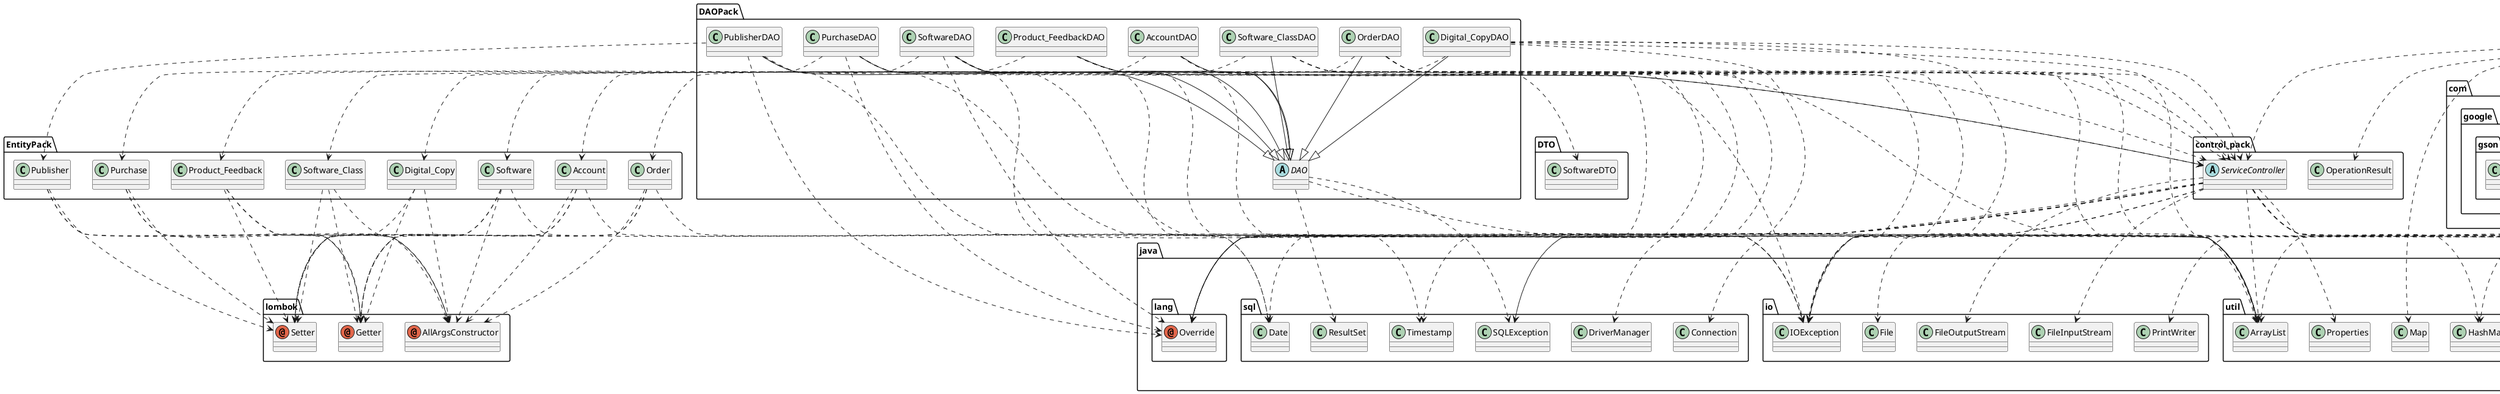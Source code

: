 @startuml
abstract class DAOPack.DAO
abstract class control_pack.ServiceController
annotation java.lang.Override
annotation lombok.AllArgsConstructor
annotation lombok.Getter
annotation lombok.Setter
class DAOPack.AccountDAO
class DAOPack.Digital_CopyDAO
class DAOPack.OrderDAO
class DAOPack.Product_FeedbackDAO
class DAOPack.PublisherDAO
class DAOPack.PurchaseDAO
class DAOPack.SoftwareDAO
class DAOPack.Software_ClassDAO
class DTO.SoftwareDTO
class EntityPack.Account
class EntityPack.Digital_Copy
class EntityPack.Order
class EntityPack.Product_Feedback
class EntityPack.Publisher
class EntityPack.Purchase
class EntityPack.Software
class EntityPack.Software_Class
class Servlets.MainServlet
class com.google.gson.Gson
class control_pack.OperationResult
class java.io.File
class java.io.FileInputStream
class java.io.FileOutputStream
class java.io.IOException
class java.io.PrintWriter
class java.nio.file.Files
class java.nio.file.Path
class java.nio.file.Paths
class java.sql.Connection
class java.sql.Date
class java.sql.DriverManager
class java.sql.ResultSet
class java.sql.SQLException
class java.sql.Timestamp
class java.util.ArrayList
class java.util.HashMap
class java.util.List
class java.util.Map
class java.util.Properties
class javax.servlet.ServletException
class javax.servlet.http.HttpServlet
class javax.servlet.http.HttpServletRequest
class javax.servlet.http.HttpServletResponse
DAOPack.DAO ..> java.sql.ResultSet
DAOPack.DAO ..> java.sql.SQLException
DAOPack.DAO ..> java.util.ArrayList
control_pack.ServiceController ..> java.io.File
control_pack.ServiceController ..> java.io.FileInputStream
control_pack.ServiceController ..> java.io.FileOutputStream
control_pack.ServiceController ..> java.io.IOException
control_pack.ServiceController ..> java.nio.file.Files
control_pack.ServiceController ..> java.nio.file.Path
control_pack.ServiceController ..> java.nio.file.Paths
control_pack.ServiceController ..> java.sql.Connection
control_pack.ServiceController ..> java.sql.Date
control_pack.ServiceController ..> java.sql.DriverManager
control_pack.ServiceController ..> java.sql.SQLException
control_pack.ServiceController ..> java.sql.Timestamp
control_pack.ServiceController ..> java.util.ArrayList
control_pack.ServiceController ..> java.util.HashMap
control_pack.ServiceController ..> java.util.Properties
DAOPack.AccountDAO --|> DAOPack.DAO
DAOPack.AccountDAO ..> control_pack.ServiceController
DAOPack.AccountDAO ..> java.lang.Override
DAOPack.AccountDAO ..> EntityPack.Account
DAOPack.AccountDAO ..> java.util.ArrayList
DAOPack.Digital_CopyDAO --|> DAOPack.DAO
DAOPack.Digital_CopyDAO ..> control_pack.ServiceController
DAOPack.Digital_CopyDAO ..> java.lang.Override
DAOPack.Digital_CopyDAO ..> EntityPack.Digital_Copy
DAOPack.Digital_CopyDAO ..> java.io.IOException
DAOPack.Digital_CopyDAO ..> java.util.ArrayList
DAOPack.OrderDAO --|> DAOPack.DAO
DAOPack.OrderDAO ..> control_pack.ServiceController
DAOPack.OrderDAO ..> java.lang.Override
DAOPack.OrderDAO ..> EntityPack.Order
DAOPack.OrderDAO ..> java.io.IOException
DAOPack.OrderDAO ..> java.util.ArrayList
DAOPack.Product_FeedbackDAO --|> DAOPack.DAO
DAOPack.Product_FeedbackDAO ..> control_pack.ServiceController
DAOPack.Product_FeedbackDAO ..> java.lang.Override
DAOPack.Product_FeedbackDAO ..> EntityPack.Product_Feedback
DAOPack.Product_FeedbackDAO ..> java.io.IOException
DAOPack.Product_FeedbackDAO ..> java.util.ArrayList
DAOPack.PublisherDAO --|> DAOPack.DAO
DAOPack.PublisherDAO ..> control_pack.ServiceController
DAOPack.PublisherDAO ..> java.lang.Override
DAOPack.PublisherDAO ..> EntityPack.Publisher
DAOPack.PublisherDAO ..> java.io.IOException
DAOPack.PublisherDAO ..> java.util.ArrayList
DAOPack.PurchaseDAO --|> DAOPack.DAO
DAOPack.PurchaseDAO ..> control_pack.ServiceController
DAOPack.PurchaseDAO ..> java.lang.Override
DAOPack.PurchaseDAO ..> EntityPack.Purchase
DAOPack.PurchaseDAO ..> java.io.IOException
DAOPack.PurchaseDAO ..> java.util.ArrayList
DAOPack.SoftwareDAO --|> DAOPack.DAO
DAOPack.SoftwareDAO ..> control_pack.ServiceController
DAOPack.SoftwareDAO ..> java.lang.Override
DAOPack.SoftwareDAO ..> DTO.SoftwareDTO
DAOPack.SoftwareDAO ..> EntityPack.Software
DAOPack.SoftwareDAO ..> java.io.IOException
DAOPack.SoftwareDAO ..> java.util.ArrayList
DAOPack.Software_ClassDAO --|> DAOPack.DAO
DAOPack.Software_ClassDAO ..> control_pack.ServiceController
DAOPack.Software_ClassDAO ..> java.lang.Override
DAOPack.Software_ClassDAO ..> EntityPack.Software_Class
DAOPack.Software_ClassDAO ..> java.io.IOException
DAOPack.Software_ClassDAO ..> java.util.ArrayList
EntityPack.Account ..> lombok.AllArgsConstructor
EntityPack.Account ..> lombok.Getter
EntityPack.Account ..> lombok.Setter
EntityPack.Account ..> java.sql.Date
EntityPack.Digital_Copy ..> lombok.AllArgsConstructor
EntityPack.Digital_Copy ..> lombok.Getter
EntityPack.Digital_Copy ..> lombok.Setter
EntityPack.Order ..> lombok.AllArgsConstructor
EntityPack.Order ..> lombok.Getter
EntityPack.Order ..> lombok.Setter
EntityPack.Order ..> java.sql.Timestamp
EntityPack.Product_Feedback ..> lombok.AllArgsConstructor
EntityPack.Product_Feedback ..> lombok.Getter
EntityPack.Product_Feedback ..> lombok.Setter
EntityPack.Publisher ..> lombok.AllArgsConstructor
EntityPack.Publisher ..> lombok.Getter
EntityPack.Publisher ..> lombok.Setter
EntityPack.Purchase ..> lombok.AllArgsConstructor
EntityPack.Purchase ..> lombok.Getter
EntityPack.Purchase ..> lombok.Setter
EntityPack.Software ..> lombok.AllArgsConstructor
EntityPack.Software ..> lombok.Getter
EntityPack.Software ..> lombok.Setter
EntityPack.Software ..> java.sql.Date
EntityPack.Software_Class ..> lombok.AllArgsConstructor
EntityPack.Software_Class ..> lombok.Getter
EntityPack.Software_Class ..> lombok.Setter
Servlets.MainServlet ..> control_pack.ServiceController
Servlets.MainServlet ..> java.lang.Override
Servlets.MainServlet ..> com.google.gson.Gson
Servlets.MainServlet ..> control_pack.OperationResult
Servlets.MainServlet ..> java.io.IOException
Servlets.MainServlet ..> java.io.PrintWriter
Servlets.MainServlet ..> java.sql.SQLException
Servlets.MainServlet ..> java.util.ArrayList
Servlets.MainServlet ..> java.util.HashMap
Servlets.MainServlet ..> java.util.List
Servlets.MainServlet ..> java.util.Map
Servlets.MainServlet ..> javax.servlet.ServletException
Servlets.MainServlet --|> javax.servlet.http.HttpServlet
Servlets.MainServlet ..> javax.servlet.http.HttpServletRequest
Servlets.MainServlet ..> javax.servlet.http.HttpServletResponse
@enduml